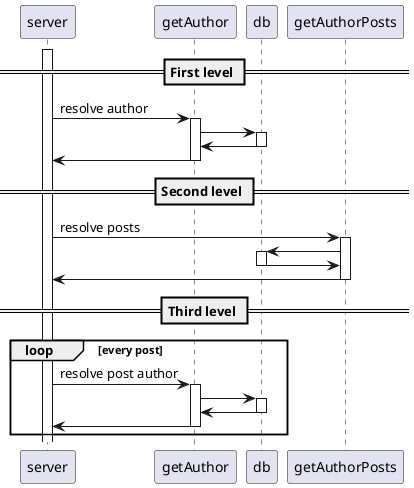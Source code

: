 @startuml execution flow

activate server
  == First level ==
  server -> getAuthor: resolve author
  activate getAuthor
    getAuthor -> db
    activate db

    db -> getAuthor
    deactivate db

    getAuthor -> server
  deactivate getAuthor
  == Second level ==
    
  server -> getAuthorPosts: resolve posts
  activate getAuthorPosts
    getAuthorPosts -> db
    activate db
      db -> getAuthorPosts
    deactivate db
    getAuthorPosts -> server
  deactivate getAuthorPosts

== Third level ==
loop every post
  
  server -> getAuthor: resolve post author
  activate getAuthor
    getAuthor -> db
    activate db
    	db -> getAuthor
    deactivate db
    getAuthor -> server
  deactivate getAuthor
end

@enduml